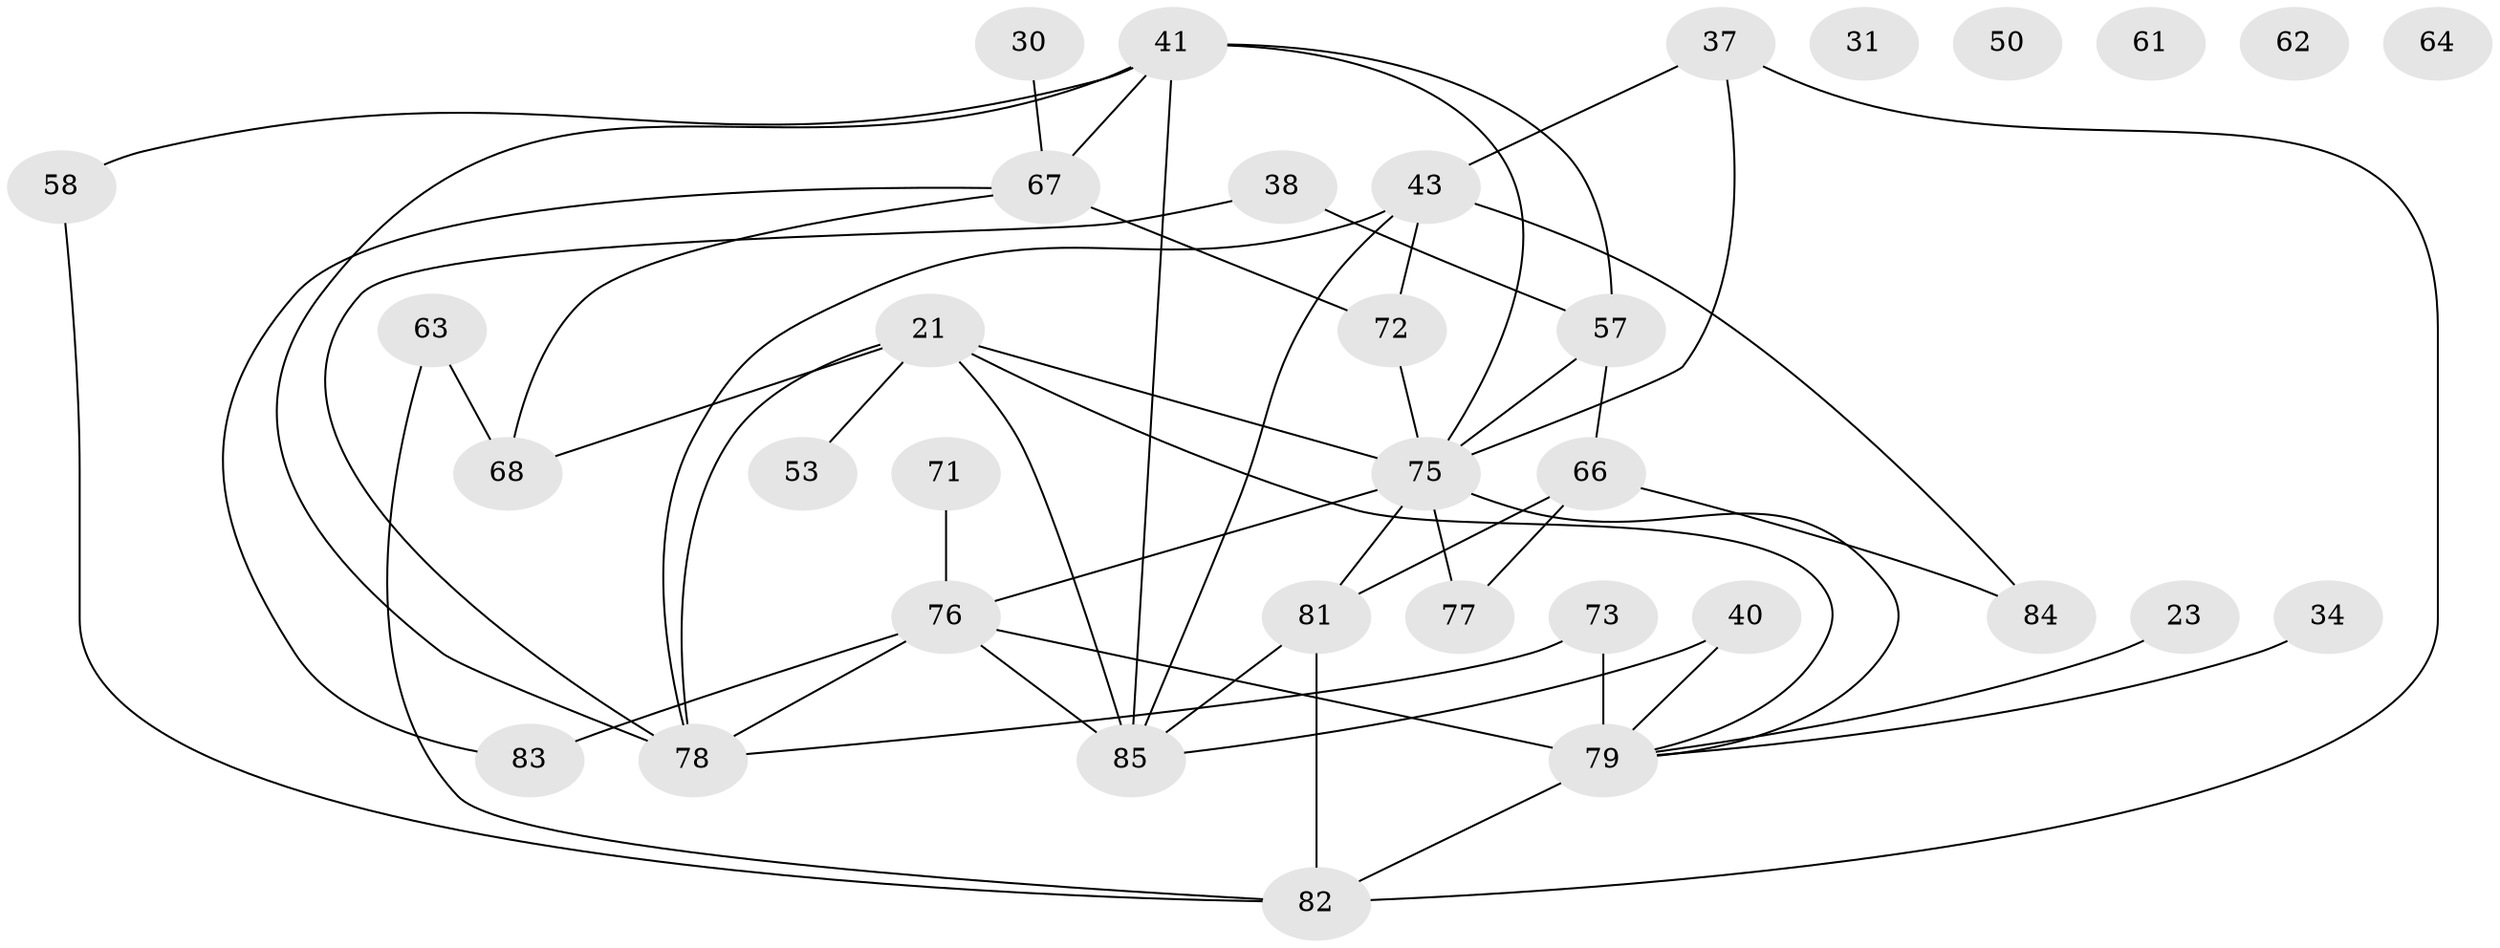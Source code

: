 // original degree distribution, {3: 0.2, 2: 0.32941176470588235, 4: 0.10588235294117647, 1: 0.12941176470588237, 6: 0.047058823529411764, 5: 0.10588235294117647, 7: 0.011764705882352941, 0: 0.058823529411764705, 8: 0.011764705882352941}
// Generated by graph-tools (version 1.1) at 2025/43/03/04/25 21:43:08]
// undirected, 34 vertices, 52 edges
graph export_dot {
graph [start="1"]
  node [color=gray90,style=filled];
  21 [super="+18"];
  23;
  30;
  31;
  34;
  37 [super="+9"];
  38 [super="+1"];
  40;
  41;
  43 [super="+13"];
  50;
  53 [super="+33"];
  57 [super="+35"];
  58;
  61;
  62;
  63;
  64;
  66 [super="+2"];
  67 [super="+52"];
  68 [super="+16+29"];
  71 [super="+22"];
  72;
  73 [super="+70"];
  75 [super="+42+74"];
  76 [super="+10+51"];
  77;
  78 [super="+47"];
  79 [super="+60"];
  81 [super="+49+44"];
  82 [super="+59+69"];
  83 [super="+15+8+46+55"];
  84 [super="+20"];
  85 [super="+80+65"];
  21 -- 53;
  21 -- 68;
  21 -- 78 [weight=2];
  21 -- 75;
  21 -- 85 [weight=2];
  21 -- 79;
  23 -- 79;
  30 -- 67;
  34 -- 79;
  37 -- 43;
  37 -- 82;
  37 -- 75;
  38 -- 78;
  38 -- 57;
  40 -- 79;
  40 -- 85;
  41 -- 57 [weight=2];
  41 -- 58;
  41 -- 75;
  41 -- 85 [weight=2];
  41 -- 67;
  41 -- 78;
  43 -- 72 [weight=2];
  43 -- 84;
  43 -- 78 [weight=2];
  43 -- 85;
  57 -- 66 [weight=2];
  57 -- 75;
  58 -- 82;
  63 -- 68;
  63 -- 82 [weight=2];
  66 -- 77;
  66 -- 81 [weight=2];
  66 -- 84;
  67 -- 72 [weight=2];
  67 -- 83;
  67 -- 68;
  71 -- 76;
  72 -- 75 [weight=2];
  73 -- 78;
  73 -- 79;
  75 -- 81;
  75 -- 76;
  75 -- 77;
  75 -- 79;
  76 -- 78 [weight=2];
  76 -- 83;
  76 -- 85 [weight=2];
  76 -- 79 [weight=3];
  79 -- 82 [weight=2];
  81 -- 82;
  81 -- 85;
}
